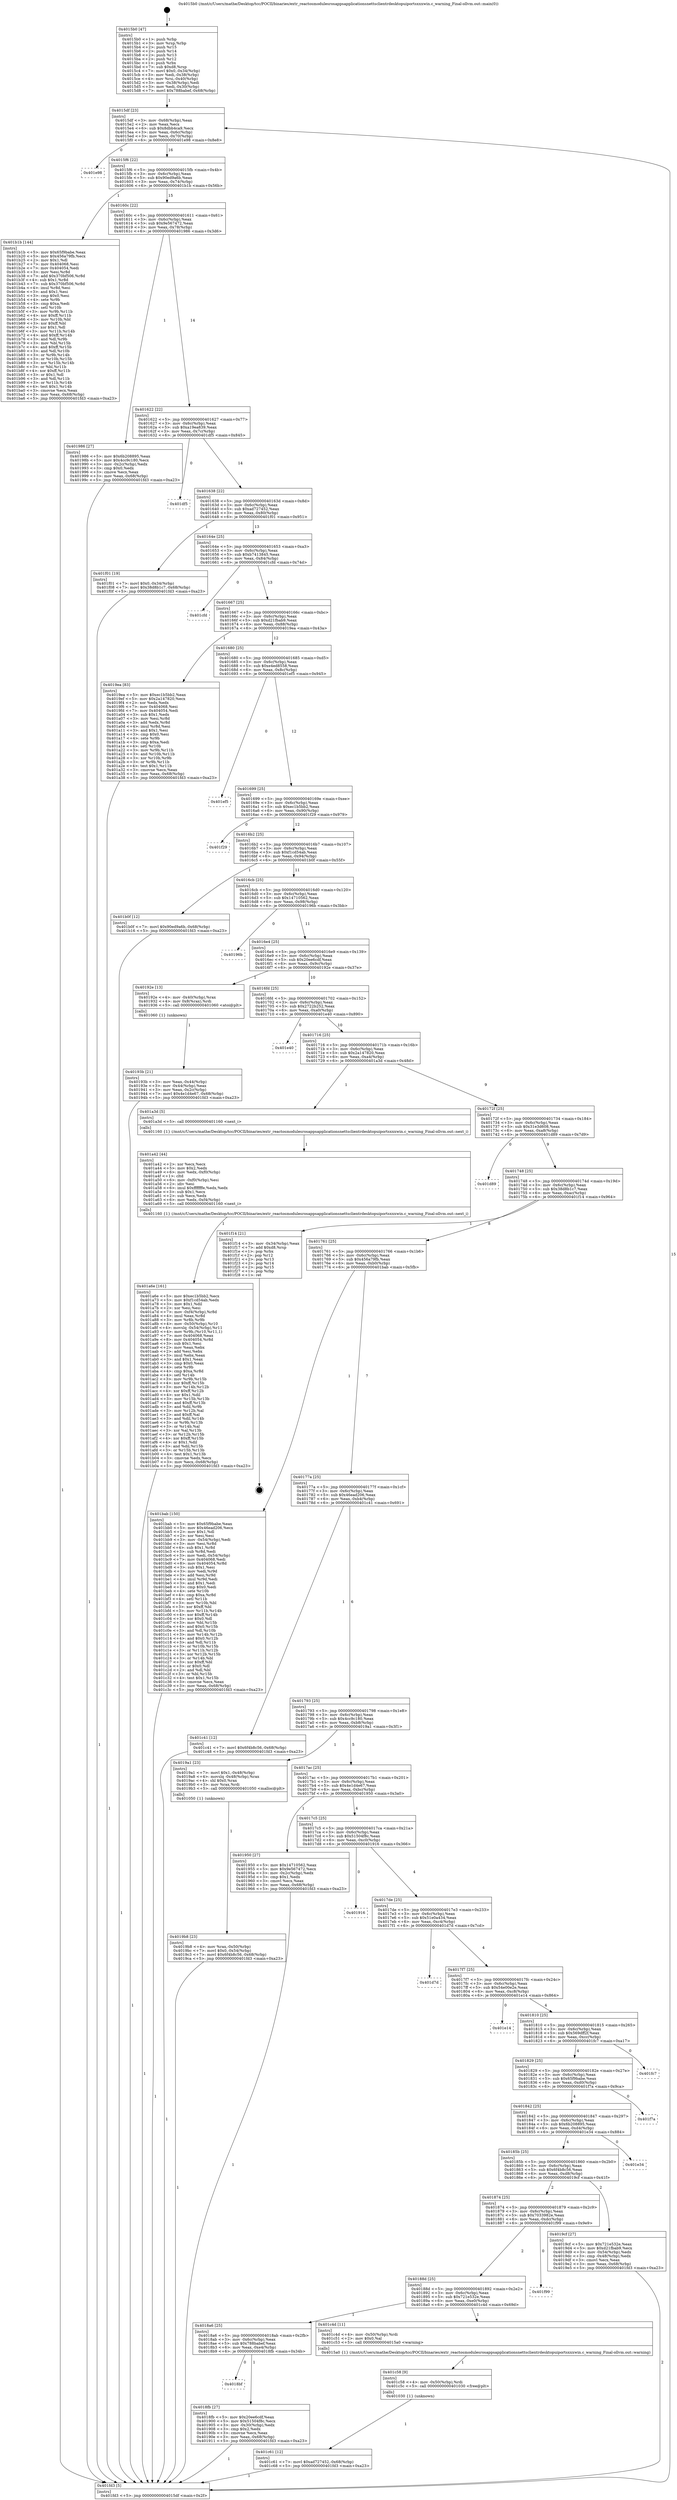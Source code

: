digraph "0x4015b0" {
  label = "0x4015b0 (/mnt/c/Users/mathe/Desktop/tcc/POCII/binaries/extr_reactosmodulesrosappsapplicationsnettsclientrdesktopuiportsxxxwin.c_warning_Final-ollvm.out::main(0))"
  labelloc = "t"
  node[shape=record]

  Entry [label="",width=0.3,height=0.3,shape=circle,fillcolor=black,style=filled]
  "0x4015df" [label="{
     0x4015df [23]\l
     | [instrs]\l
     &nbsp;&nbsp;0x4015df \<+3\>: mov -0x68(%rbp),%eax\l
     &nbsp;&nbsp;0x4015e2 \<+2\>: mov %eax,%ecx\l
     &nbsp;&nbsp;0x4015e4 \<+6\>: sub $0x8dbb4ca9,%ecx\l
     &nbsp;&nbsp;0x4015ea \<+3\>: mov %eax,-0x6c(%rbp)\l
     &nbsp;&nbsp;0x4015ed \<+3\>: mov %ecx,-0x70(%rbp)\l
     &nbsp;&nbsp;0x4015f0 \<+6\>: je 0000000000401e98 \<main+0x8e8\>\l
  }"]
  "0x401e98" [label="{
     0x401e98\l
  }", style=dashed]
  "0x4015f6" [label="{
     0x4015f6 [22]\l
     | [instrs]\l
     &nbsp;&nbsp;0x4015f6 \<+5\>: jmp 00000000004015fb \<main+0x4b\>\l
     &nbsp;&nbsp;0x4015fb \<+3\>: mov -0x6c(%rbp),%eax\l
     &nbsp;&nbsp;0x4015fe \<+5\>: sub $0x90ed9a6b,%eax\l
     &nbsp;&nbsp;0x401603 \<+3\>: mov %eax,-0x74(%rbp)\l
     &nbsp;&nbsp;0x401606 \<+6\>: je 0000000000401b1b \<main+0x56b\>\l
  }"]
  Exit [label="",width=0.3,height=0.3,shape=circle,fillcolor=black,style=filled,peripheries=2]
  "0x401b1b" [label="{
     0x401b1b [144]\l
     | [instrs]\l
     &nbsp;&nbsp;0x401b1b \<+5\>: mov $0x65f9babe,%eax\l
     &nbsp;&nbsp;0x401b20 \<+5\>: mov $0x456a79fb,%ecx\l
     &nbsp;&nbsp;0x401b25 \<+2\>: mov $0x1,%dl\l
     &nbsp;&nbsp;0x401b27 \<+7\>: mov 0x404068,%esi\l
     &nbsp;&nbsp;0x401b2e \<+7\>: mov 0x404054,%edi\l
     &nbsp;&nbsp;0x401b35 \<+3\>: mov %esi,%r8d\l
     &nbsp;&nbsp;0x401b38 \<+7\>: add $0x370bf506,%r8d\l
     &nbsp;&nbsp;0x401b3f \<+4\>: sub $0x1,%r8d\l
     &nbsp;&nbsp;0x401b43 \<+7\>: sub $0x370bf506,%r8d\l
     &nbsp;&nbsp;0x401b4a \<+4\>: imul %r8d,%esi\l
     &nbsp;&nbsp;0x401b4e \<+3\>: and $0x1,%esi\l
     &nbsp;&nbsp;0x401b51 \<+3\>: cmp $0x0,%esi\l
     &nbsp;&nbsp;0x401b54 \<+4\>: sete %r9b\l
     &nbsp;&nbsp;0x401b58 \<+3\>: cmp $0xa,%edi\l
     &nbsp;&nbsp;0x401b5b \<+4\>: setl %r10b\l
     &nbsp;&nbsp;0x401b5f \<+3\>: mov %r9b,%r11b\l
     &nbsp;&nbsp;0x401b62 \<+4\>: xor $0xff,%r11b\l
     &nbsp;&nbsp;0x401b66 \<+3\>: mov %r10b,%bl\l
     &nbsp;&nbsp;0x401b69 \<+3\>: xor $0xff,%bl\l
     &nbsp;&nbsp;0x401b6c \<+3\>: xor $0x1,%dl\l
     &nbsp;&nbsp;0x401b6f \<+3\>: mov %r11b,%r14b\l
     &nbsp;&nbsp;0x401b72 \<+4\>: and $0xff,%r14b\l
     &nbsp;&nbsp;0x401b76 \<+3\>: and %dl,%r9b\l
     &nbsp;&nbsp;0x401b79 \<+3\>: mov %bl,%r15b\l
     &nbsp;&nbsp;0x401b7c \<+4\>: and $0xff,%r15b\l
     &nbsp;&nbsp;0x401b80 \<+3\>: and %dl,%r10b\l
     &nbsp;&nbsp;0x401b83 \<+3\>: or %r9b,%r14b\l
     &nbsp;&nbsp;0x401b86 \<+3\>: or %r10b,%r15b\l
     &nbsp;&nbsp;0x401b89 \<+3\>: xor %r15b,%r14b\l
     &nbsp;&nbsp;0x401b8c \<+3\>: or %bl,%r11b\l
     &nbsp;&nbsp;0x401b8f \<+4\>: xor $0xff,%r11b\l
     &nbsp;&nbsp;0x401b93 \<+3\>: or $0x1,%dl\l
     &nbsp;&nbsp;0x401b96 \<+3\>: and %dl,%r11b\l
     &nbsp;&nbsp;0x401b99 \<+3\>: or %r11b,%r14b\l
     &nbsp;&nbsp;0x401b9c \<+4\>: test $0x1,%r14b\l
     &nbsp;&nbsp;0x401ba0 \<+3\>: cmovne %ecx,%eax\l
     &nbsp;&nbsp;0x401ba3 \<+3\>: mov %eax,-0x68(%rbp)\l
     &nbsp;&nbsp;0x401ba6 \<+5\>: jmp 0000000000401fd3 \<main+0xa23\>\l
  }"]
  "0x40160c" [label="{
     0x40160c [22]\l
     | [instrs]\l
     &nbsp;&nbsp;0x40160c \<+5\>: jmp 0000000000401611 \<main+0x61\>\l
     &nbsp;&nbsp;0x401611 \<+3\>: mov -0x6c(%rbp),%eax\l
     &nbsp;&nbsp;0x401614 \<+5\>: sub $0x9e567472,%eax\l
     &nbsp;&nbsp;0x401619 \<+3\>: mov %eax,-0x78(%rbp)\l
     &nbsp;&nbsp;0x40161c \<+6\>: je 0000000000401986 \<main+0x3d6\>\l
  }"]
  "0x401c61" [label="{
     0x401c61 [12]\l
     | [instrs]\l
     &nbsp;&nbsp;0x401c61 \<+7\>: movl $0xad727452,-0x68(%rbp)\l
     &nbsp;&nbsp;0x401c68 \<+5\>: jmp 0000000000401fd3 \<main+0xa23\>\l
  }"]
  "0x401986" [label="{
     0x401986 [27]\l
     | [instrs]\l
     &nbsp;&nbsp;0x401986 \<+5\>: mov $0x6b208895,%eax\l
     &nbsp;&nbsp;0x40198b \<+5\>: mov $0x4cc9c180,%ecx\l
     &nbsp;&nbsp;0x401990 \<+3\>: mov -0x2c(%rbp),%edx\l
     &nbsp;&nbsp;0x401993 \<+3\>: cmp $0x0,%edx\l
     &nbsp;&nbsp;0x401996 \<+3\>: cmove %ecx,%eax\l
     &nbsp;&nbsp;0x401999 \<+3\>: mov %eax,-0x68(%rbp)\l
     &nbsp;&nbsp;0x40199c \<+5\>: jmp 0000000000401fd3 \<main+0xa23\>\l
  }"]
  "0x401622" [label="{
     0x401622 [22]\l
     | [instrs]\l
     &nbsp;&nbsp;0x401622 \<+5\>: jmp 0000000000401627 \<main+0x77\>\l
     &nbsp;&nbsp;0x401627 \<+3\>: mov -0x6c(%rbp),%eax\l
     &nbsp;&nbsp;0x40162a \<+5\>: sub $0xa19ea839,%eax\l
     &nbsp;&nbsp;0x40162f \<+3\>: mov %eax,-0x7c(%rbp)\l
     &nbsp;&nbsp;0x401632 \<+6\>: je 0000000000401df5 \<main+0x845\>\l
  }"]
  "0x401c58" [label="{
     0x401c58 [9]\l
     | [instrs]\l
     &nbsp;&nbsp;0x401c58 \<+4\>: mov -0x50(%rbp),%rdi\l
     &nbsp;&nbsp;0x401c5c \<+5\>: call 0000000000401030 \<free@plt\>\l
     | [calls]\l
     &nbsp;&nbsp;0x401030 \{1\} (unknown)\l
  }"]
  "0x401df5" [label="{
     0x401df5\l
  }", style=dashed]
  "0x401638" [label="{
     0x401638 [22]\l
     | [instrs]\l
     &nbsp;&nbsp;0x401638 \<+5\>: jmp 000000000040163d \<main+0x8d\>\l
     &nbsp;&nbsp;0x40163d \<+3\>: mov -0x6c(%rbp),%eax\l
     &nbsp;&nbsp;0x401640 \<+5\>: sub $0xad727452,%eax\l
     &nbsp;&nbsp;0x401645 \<+3\>: mov %eax,-0x80(%rbp)\l
     &nbsp;&nbsp;0x401648 \<+6\>: je 0000000000401f01 \<main+0x951\>\l
  }"]
  "0x401a6e" [label="{
     0x401a6e [161]\l
     | [instrs]\l
     &nbsp;&nbsp;0x401a6e \<+5\>: mov $0xec1b5bb2,%ecx\l
     &nbsp;&nbsp;0x401a73 \<+5\>: mov $0xf1cd54ab,%edx\l
     &nbsp;&nbsp;0x401a78 \<+3\>: mov $0x1,%dil\l
     &nbsp;&nbsp;0x401a7b \<+2\>: xor %esi,%esi\l
     &nbsp;&nbsp;0x401a7d \<+7\>: mov -0xf4(%rbp),%r8d\l
     &nbsp;&nbsp;0x401a84 \<+4\>: imul %eax,%r8d\l
     &nbsp;&nbsp;0x401a88 \<+3\>: mov %r8b,%r9b\l
     &nbsp;&nbsp;0x401a8b \<+4\>: mov -0x50(%rbp),%r10\l
     &nbsp;&nbsp;0x401a8f \<+4\>: movslq -0x54(%rbp),%r11\l
     &nbsp;&nbsp;0x401a93 \<+4\>: mov %r9b,(%r10,%r11,1)\l
     &nbsp;&nbsp;0x401a97 \<+7\>: mov 0x404068,%eax\l
     &nbsp;&nbsp;0x401a9e \<+8\>: mov 0x404054,%r8d\l
     &nbsp;&nbsp;0x401aa6 \<+3\>: sub $0x1,%esi\l
     &nbsp;&nbsp;0x401aa9 \<+2\>: mov %eax,%ebx\l
     &nbsp;&nbsp;0x401aab \<+2\>: add %esi,%ebx\l
     &nbsp;&nbsp;0x401aad \<+3\>: imul %ebx,%eax\l
     &nbsp;&nbsp;0x401ab0 \<+3\>: and $0x1,%eax\l
     &nbsp;&nbsp;0x401ab3 \<+3\>: cmp $0x0,%eax\l
     &nbsp;&nbsp;0x401ab6 \<+4\>: sete %r9b\l
     &nbsp;&nbsp;0x401aba \<+4\>: cmp $0xa,%r8d\l
     &nbsp;&nbsp;0x401abe \<+4\>: setl %r14b\l
     &nbsp;&nbsp;0x401ac2 \<+3\>: mov %r9b,%r15b\l
     &nbsp;&nbsp;0x401ac5 \<+4\>: xor $0xff,%r15b\l
     &nbsp;&nbsp;0x401ac9 \<+3\>: mov %r14b,%r12b\l
     &nbsp;&nbsp;0x401acc \<+4\>: xor $0xff,%r12b\l
     &nbsp;&nbsp;0x401ad0 \<+4\>: xor $0x1,%dil\l
     &nbsp;&nbsp;0x401ad4 \<+3\>: mov %r15b,%r13b\l
     &nbsp;&nbsp;0x401ad7 \<+4\>: and $0xff,%r13b\l
     &nbsp;&nbsp;0x401adb \<+3\>: and %dil,%r9b\l
     &nbsp;&nbsp;0x401ade \<+3\>: mov %r12b,%al\l
     &nbsp;&nbsp;0x401ae1 \<+2\>: and $0xff,%al\l
     &nbsp;&nbsp;0x401ae3 \<+3\>: and %dil,%r14b\l
     &nbsp;&nbsp;0x401ae6 \<+3\>: or %r9b,%r13b\l
     &nbsp;&nbsp;0x401ae9 \<+3\>: or %r14b,%al\l
     &nbsp;&nbsp;0x401aec \<+3\>: xor %al,%r13b\l
     &nbsp;&nbsp;0x401aef \<+3\>: or %r12b,%r15b\l
     &nbsp;&nbsp;0x401af2 \<+4\>: xor $0xff,%r15b\l
     &nbsp;&nbsp;0x401af6 \<+4\>: or $0x1,%dil\l
     &nbsp;&nbsp;0x401afa \<+3\>: and %dil,%r15b\l
     &nbsp;&nbsp;0x401afd \<+3\>: or %r15b,%r13b\l
     &nbsp;&nbsp;0x401b00 \<+4\>: test $0x1,%r13b\l
     &nbsp;&nbsp;0x401b04 \<+3\>: cmovne %edx,%ecx\l
     &nbsp;&nbsp;0x401b07 \<+3\>: mov %ecx,-0x68(%rbp)\l
     &nbsp;&nbsp;0x401b0a \<+5\>: jmp 0000000000401fd3 \<main+0xa23\>\l
  }"]
  "0x401f01" [label="{
     0x401f01 [19]\l
     | [instrs]\l
     &nbsp;&nbsp;0x401f01 \<+7\>: movl $0x0,-0x34(%rbp)\l
     &nbsp;&nbsp;0x401f08 \<+7\>: movl $0x38d8b1c7,-0x68(%rbp)\l
     &nbsp;&nbsp;0x401f0f \<+5\>: jmp 0000000000401fd3 \<main+0xa23\>\l
  }"]
  "0x40164e" [label="{
     0x40164e [25]\l
     | [instrs]\l
     &nbsp;&nbsp;0x40164e \<+5\>: jmp 0000000000401653 \<main+0xa3\>\l
     &nbsp;&nbsp;0x401653 \<+3\>: mov -0x6c(%rbp),%eax\l
     &nbsp;&nbsp;0x401656 \<+5\>: sub $0xb7413845,%eax\l
     &nbsp;&nbsp;0x40165b \<+6\>: mov %eax,-0x84(%rbp)\l
     &nbsp;&nbsp;0x401661 \<+6\>: je 0000000000401cfd \<main+0x74d\>\l
  }"]
  "0x401a42" [label="{
     0x401a42 [44]\l
     | [instrs]\l
     &nbsp;&nbsp;0x401a42 \<+2\>: xor %ecx,%ecx\l
     &nbsp;&nbsp;0x401a44 \<+5\>: mov $0x2,%edx\l
     &nbsp;&nbsp;0x401a49 \<+6\>: mov %edx,-0xf0(%rbp)\l
     &nbsp;&nbsp;0x401a4f \<+1\>: cltd\l
     &nbsp;&nbsp;0x401a50 \<+6\>: mov -0xf0(%rbp),%esi\l
     &nbsp;&nbsp;0x401a56 \<+2\>: idiv %esi\l
     &nbsp;&nbsp;0x401a58 \<+6\>: imul $0xfffffffe,%edx,%edx\l
     &nbsp;&nbsp;0x401a5e \<+3\>: sub $0x1,%ecx\l
     &nbsp;&nbsp;0x401a61 \<+2\>: sub %ecx,%edx\l
     &nbsp;&nbsp;0x401a63 \<+6\>: mov %edx,-0xf4(%rbp)\l
     &nbsp;&nbsp;0x401a69 \<+5\>: call 0000000000401160 \<next_i\>\l
     | [calls]\l
     &nbsp;&nbsp;0x401160 \{1\} (/mnt/c/Users/mathe/Desktop/tcc/POCII/binaries/extr_reactosmodulesrosappsapplicationsnettsclientrdesktopuiportsxxxwin.c_warning_Final-ollvm.out::next_i)\l
  }"]
  "0x401cfd" [label="{
     0x401cfd\l
  }", style=dashed]
  "0x401667" [label="{
     0x401667 [25]\l
     | [instrs]\l
     &nbsp;&nbsp;0x401667 \<+5\>: jmp 000000000040166c \<main+0xbc\>\l
     &nbsp;&nbsp;0x40166c \<+3\>: mov -0x6c(%rbp),%eax\l
     &nbsp;&nbsp;0x40166f \<+5\>: sub $0xd21fbab9,%eax\l
     &nbsp;&nbsp;0x401674 \<+6\>: mov %eax,-0x88(%rbp)\l
     &nbsp;&nbsp;0x40167a \<+6\>: je 00000000004019ea \<main+0x43a\>\l
  }"]
  "0x4019b8" [label="{
     0x4019b8 [23]\l
     | [instrs]\l
     &nbsp;&nbsp;0x4019b8 \<+4\>: mov %rax,-0x50(%rbp)\l
     &nbsp;&nbsp;0x4019bc \<+7\>: movl $0x0,-0x54(%rbp)\l
     &nbsp;&nbsp;0x4019c3 \<+7\>: movl $0x6f4b8c56,-0x68(%rbp)\l
     &nbsp;&nbsp;0x4019ca \<+5\>: jmp 0000000000401fd3 \<main+0xa23\>\l
  }"]
  "0x4019ea" [label="{
     0x4019ea [83]\l
     | [instrs]\l
     &nbsp;&nbsp;0x4019ea \<+5\>: mov $0xec1b5bb2,%eax\l
     &nbsp;&nbsp;0x4019ef \<+5\>: mov $0x2a147820,%ecx\l
     &nbsp;&nbsp;0x4019f4 \<+2\>: xor %edx,%edx\l
     &nbsp;&nbsp;0x4019f6 \<+7\>: mov 0x404068,%esi\l
     &nbsp;&nbsp;0x4019fd \<+7\>: mov 0x404054,%edi\l
     &nbsp;&nbsp;0x401a04 \<+3\>: sub $0x1,%edx\l
     &nbsp;&nbsp;0x401a07 \<+3\>: mov %esi,%r8d\l
     &nbsp;&nbsp;0x401a0a \<+3\>: add %edx,%r8d\l
     &nbsp;&nbsp;0x401a0d \<+4\>: imul %r8d,%esi\l
     &nbsp;&nbsp;0x401a11 \<+3\>: and $0x1,%esi\l
     &nbsp;&nbsp;0x401a14 \<+3\>: cmp $0x0,%esi\l
     &nbsp;&nbsp;0x401a17 \<+4\>: sete %r9b\l
     &nbsp;&nbsp;0x401a1b \<+3\>: cmp $0xa,%edi\l
     &nbsp;&nbsp;0x401a1e \<+4\>: setl %r10b\l
     &nbsp;&nbsp;0x401a22 \<+3\>: mov %r9b,%r11b\l
     &nbsp;&nbsp;0x401a25 \<+3\>: and %r10b,%r11b\l
     &nbsp;&nbsp;0x401a28 \<+3\>: xor %r10b,%r9b\l
     &nbsp;&nbsp;0x401a2b \<+3\>: or %r9b,%r11b\l
     &nbsp;&nbsp;0x401a2e \<+4\>: test $0x1,%r11b\l
     &nbsp;&nbsp;0x401a32 \<+3\>: cmovne %ecx,%eax\l
     &nbsp;&nbsp;0x401a35 \<+3\>: mov %eax,-0x68(%rbp)\l
     &nbsp;&nbsp;0x401a38 \<+5\>: jmp 0000000000401fd3 \<main+0xa23\>\l
  }"]
  "0x401680" [label="{
     0x401680 [25]\l
     | [instrs]\l
     &nbsp;&nbsp;0x401680 \<+5\>: jmp 0000000000401685 \<main+0xd5\>\l
     &nbsp;&nbsp;0x401685 \<+3\>: mov -0x6c(%rbp),%eax\l
     &nbsp;&nbsp;0x401688 \<+5\>: sub $0xe4ed8558,%eax\l
     &nbsp;&nbsp;0x40168d \<+6\>: mov %eax,-0x8c(%rbp)\l
     &nbsp;&nbsp;0x401693 \<+6\>: je 0000000000401ef5 \<main+0x945\>\l
  }"]
  "0x40193b" [label="{
     0x40193b [21]\l
     | [instrs]\l
     &nbsp;&nbsp;0x40193b \<+3\>: mov %eax,-0x44(%rbp)\l
     &nbsp;&nbsp;0x40193e \<+3\>: mov -0x44(%rbp),%eax\l
     &nbsp;&nbsp;0x401941 \<+3\>: mov %eax,-0x2c(%rbp)\l
     &nbsp;&nbsp;0x401944 \<+7\>: movl $0x4e1d4e67,-0x68(%rbp)\l
     &nbsp;&nbsp;0x40194b \<+5\>: jmp 0000000000401fd3 \<main+0xa23\>\l
  }"]
  "0x401ef5" [label="{
     0x401ef5\l
  }", style=dashed]
  "0x401699" [label="{
     0x401699 [25]\l
     | [instrs]\l
     &nbsp;&nbsp;0x401699 \<+5\>: jmp 000000000040169e \<main+0xee\>\l
     &nbsp;&nbsp;0x40169e \<+3\>: mov -0x6c(%rbp),%eax\l
     &nbsp;&nbsp;0x4016a1 \<+5\>: sub $0xec1b5bb2,%eax\l
     &nbsp;&nbsp;0x4016a6 \<+6\>: mov %eax,-0x90(%rbp)\l
     &nbsp;&nbsp;0x4016ac \<+6\>: je 0000000000401f29 \<main+0x979\>\l
  }"]
  "0x4015b0" [label="{
     0x4015b0 [47]\l
     | [instrs]\l
     &nbsp;&nbsp;0x4015b0 \<+1\>: push %rbp\l
     &nbsp;&nbsp;0x4015b1 \<+3\>: mov %rsp,%rbp\l
     &nbsp;&nbsp;0x4015b4 \<+2\>: push %r15\l
     &nbsp;&nbsp;0x4015b6 \<+2\>: push %r14\l
     &nbsp;&nbsp;0x4015b8 \<+2\>: push %r13\l
     &nbsp;&nbsp;0x4015ba \<+2\>: push %r12\l
     &nbsp;&nbsp;0x4015bc \<+1\>: push %rbx\l
     &nbsp;&nbsp;0x4015bd \<+7\>: sub $0xd8,%rsp\l
     &nbsp;&nbsp;0x4015c4 \<+7\>: movl $0x0,-0x34(%rbp)\l
     &nbsp;&nbsp;0x4015cb \<+3\>: mov %edi,-0x38(%rbp)\l
     &nbsp;&nbsp;0x4015ce \<+4\>: mov %rsi,-0x40(%rbp)\l
     &nbsp;&nbsp;0x4015d2 \<+3\>: mov -0x38(%rbp),%edi\l
     &nbsp;&nbsp;0x4015d5 \<+3\>: mov %edi,-0x30(%rbp)\l
     &nbsp;&nbsp;0x4015d8 \<+7\>: movl $0x788babef,-0x68(%rbp)\l
  }"]
  "0x401f29" [label="{
     0x401f29\l
  }", style=dashed]
  "0x4016b2" [label="{
     0x4016b2 [25]\l
     | [instrs]\l
     &nbsp;&nbsp;0x4016b2 \<+5\>: jmp 00000000004016b7 \<main+0x107\>\l
     &nbsp;&nbsp;0x4016b7 \<+3\>: mov -0x6c(%rbp),%eax\l
     &nbsp;&nbsp;0x4016ba \<+5\>: sub $0xf1cd54ab,%eax\l
     &nbsp;&nbsp;0x4016bf \<+6\>: mov %eax,-0x94(%rbp)\l
     &nbsp;&nbsp;0x4016c5 \<+6\>: je 0000000000401b0f \<main+0x55f\>\l
  }"]
  "0x401fd3" [label="{
     0x401fd3 [5]\l
     | [instrs]\l
     &nbsp;&nbsp;0x401fd3 \<+5\>: jmp 00000000004015df \<main+0x2f\>\l
  }"]
  "0x401b0f" [label="{
     0x401b0f [12]\l
     | [instrs]\l
     &nbsp;&nbsp;0x401b0f \<+7\>: movl $0x90ed9a6b,-0x68(%rbp)\l
     &nbsp;&nbsp;0x401b16 \<+5\>: jmp 0000000000401fd3 \<main+0xa23\>\l
  }"]
  "0x4016cb" [label="{
     0x4016cb [25]\l
     | [instrs]\l
     &nbsp;&nbsp;0x4016cb \<+5\>: jmp 00000000004016d0 \<main+0x120\>\l
     &nbsp;&nbsp;0x4016d0 \<+3\>: mov -0x6c(%rbp),%eax\l
     &nbsp;&nbsp;0x4016d3 \<+5\>: sub $0x14710562,%eax\l
     &nbsp;&nbsp;0x4016d8 \<+6\>: mov %eax,-0x98(%rbp)\l
     &nbsp;&nbsp;0x4016de \<+6\>: je 000000000040196b \<main+0x3bb\>\l
  }"]
  "0x4018bf" [label="{
     0x4018bf\l
  }", style=dashed]
  "0x40196b" [label="{
     0x40196b\l
  }", style=dashed]
  "0x4016e4" [label="{
     0x4016e4 [25]\l
     | [instrs]\l
     &nbsp;&nbsp;0x4016e4 \<+5\>: jmp 00000000004016e9 \<main+0x139\>\l
     &nbsp;&nbsp;0x4016e9 \<+3\>: mov -0x6c(%rbp),%eax\l
     &nbsp;&nbsp;0x4016ec \<+5\>: sub $0x20ee6cdf,%eax\l
     &nbsp;&nbsp;0x4016f1 \<+6\>: mov %eax,-0x9c(%rbp)\l
     &nbsp;&nbsp;0x4016f7 \<+6\>: je 000000000040192e \<main+0x37e\>\l
  }"]
  "0x4018fb" [label="{
     0x4018fb [27]\l
     | [instrs]\l
     &nbsp;&nbsp;0x4018fb \<+5\>: mov $0x20ee6cdf,%eax\l
     &nbsp;&nbsp;0x401900 \<+5\>: mov $0x51504f8c,%ecx\l
     &nbsp;&nbsp;0x401905 \<+3\>: mov -0x30(%rbp),%edx\l
     &nbsp;&nbsp;0x401908 \<+3\>: cmp $0x2,%edx\l
     &nbsp;&nbsp;0x40190b \<+3\>: cmovne %ecx,%eax\l
     &nbsp;&nbsp;0x40190e \<+3\>: mov %eax,-0x68(%rbp)\l
     &nbsp;&nbsp;0x401911 \<+5\>: jmp 0000000000401fd3 \<main+0xa23\>\l
  }"]
  "0x40192e" [label="{
     0x40192e [13]\l
     | [instrs]\l
     &nbsp;&nbsp;0x40192e \<+4\>: mov -0x40(%rbp),%rax\l
     &nbsp;&nbsp;0x401932 \<+4\>: mov 0x8(%rax),%rdi\l
     &nbsp;&nbsp;0x401936 \<+5\>: call 0000000000401060 \<atoi@plt\>\l
     | [calls]\l
     &nbsp;&nbsp;0x401060 \{1\} (unknown)\l
  }"]
  "0x4016fd" [label="{
     0x4016fd [25]\l
     | [instrs]\l
     &nbsp;&nbsp;0x4016fd \<+5\>: jmp 0000000000401702 \<main+0x152\>\l
     &nbsp;&nbsp;0x401702 \<+3\>: mov -0x6c(%rbp),%eax\l
     &nbsp;&nbsp;0x401705 \<+5\>: sub $0x2722b252,%eax\l
     &nbsp;&nbsp;0x40170a \<+6\>: mov %eax,-0xa0(%rbp)\l
     &nbsp;&nbsp;0x401710 \<+6\>: je 0000000000401e40 \<main+0x890\>\l
  }"]
  "0x4018a6" [label="{
     0x4018a6 [25]\l
     | [instrs]\l
     &nbsp;&nbsp;0x4018a6 \<+5\>: jmp 00000000004018ab \<main+0x2fb\>\l
     &nbsp;&nbsp;0x4018ab \<+3\>: mov -0x6c(%rbp),%eax\l
     &nbsp;&nbsp;0x4018ae \<+5\>: sub $0x788babef,%eax\l
     &nbsp;&nbsp;0x4018b3 \<+6\>: mov %eax,-0xe4(%rbp)\l
     &nbsp;&nbsp;0x4018b9 \<+6\>: je 00000000004018fb \<main+0x34b\>\l
  }"]
  "0x401e40" [label="{
     0x401e40\l
  }", style=dashed]
  "0x401716" [label="{
     0x401716 [25]\l
     | [instrs]\l
     &nbsp;&nbsp;0x401716 \<+5\>: jmp 000000000040171b \<main+0x16b\>\l
     &nbsp;&nbsp;0x40171b \<+3\>: mov -0x6c(%rbp),%eax\l
     &nbsp;&nbsp;0x40171e \<+5\>: sub $0x2a147820,%eax\l
     &nbsp;&nbsp;0x401723 \<+6\>: mov %eax,-0xa4(%rbp)\l
     &nbsp;&nbsp;0x401729 \<+6\>: je 0000000000401a3d \<main+0x48d\>\l
  }"]
  "0x401c4d" [label="{
     0x401c4d [11]\l
     | [instrs]\l
     &nbsp;&nbsp;0x401c4d \<+4\>: mov -0x50(%rbp),%rdi\l
     &nbsp;&nbsp;0x401c51 \<+2\>: mov $0x0,%al\l
     &nbsp;&nbsp;0x401c53 \<+5\>: call 00000000004015a0 \<warning\>\l
     | [calls]\l
     &nbsp;&nbsp;0x4015a0 \{1\} (/mnt/c/Users/mathe/Desktop/tcc/POCII/binaries/extr_reactosmodulesrosappsapplicationsnettsclientrdesktopuiportsxxxwin.c_warning_Final-ollvm.out::warning)\l
  }"]
  "0x401a3d" [label="{
     0x401a3d [5]\l
     | [instrs]\l
     &nbsp;&nbsp;0x401a3d \<+5\>: call 0000000000401160 \<next_i\>\l
     | [calls]\l
     &nbsp;&nbsp;0x401160 \{1\} (/mnt/c/Users/mathe/Desktop/tcc/POCII/binaries/extr_reactosmodulesrosappsapplicationsnettsclientrdesktopuiportsxxxwin.c_warning_Final-ollvm.out::next_i)\l
  }"]
  "0x40172f" [label="{
     0x40172f [25]\l
     | [instrs]\l
     &nbsp;&nbsp;0x40172f \<+5\>: jmp 0000000000401734 \<main+0x184\>\l
     &nbsp;&nbsp;0x401734 \<+3\>: mov -0x6c(%rbp),%eax\l
     &nbsp;&nbsp;0x401737 \<+5\>: sub $0x31e3d608,%eax\l
     &nbsp;&nbsp;0x40173c \<+6\>: mov %eax,-0xa8(%rbp)\l
     &nbsp;&nbsp;0x401742 \<+6\>: je 0000000000401d89 \<main+0x7d9\>\l
  }"]
  "0x40188d" [label="{
     0x40188d [25]\l
     | [instrs]\l
     &nbsp;&nbsp;0x40188d \<+5\>: jmp 0000000000401892 \<main+0x2e2\>\l
     &nbsp;&nbsp;0x401892 \<+3\>: mov -0x6c(%rbp),%eax\l
     &nbsp;&nbsp;0x401895 \<+5\>: sub $0x721e532e,%eax\l
     &nbsp;&nbsp;0x40189a \<+6\>: mov %eax,-0xe0(%rbp)\l
     &nbsp;&nbsp;0x4018a0 \<+6\>: je 0000000000401c4d \<main+0x69d\>\l
  }"]
  "0x401d89" [label="{
     0x401d89\l
  }", style=dashed]
  "0x401748" [label="{
     0x401748 [25]\l
     | [instrs]\l
     &nbsp;&nbsp;0x401748 \<+5\>: jmp 000000000040174d \<main+0x19d\>\l
     &nbsp;&nbsp;0x40174d \<+3\>: mov -0x6c(%rbp),%eax\l
     &nbsp;&nbsp;0x401750 \<+5\>: sub $0x38d8b1c7,%eax\l
     &nbsp;&nbsp;0x401755 \<+6\>: mov %eax,-0xac(%rbp)\l
     &nbsp;&nbsp;0x40175b \<+6\>: je 0000000000401f14 \<main+0x964\>\l
  }"]
  "0x401f99" [label="{
     0x401f99\l
  }", style=dashed]
  "0x401f14" [label="{
     0x401f14 [21]\l
     | [instrs]\l
     &nbsp;&nbsp;0x401f14 \<+3\>: mov -0x34(%rbp),%eax\l
     &nbsp;&nbsp;0x401f17 \<+7\>: add $0xd8,%rsp\l
     &nbsp;&nbsp;0x401f1e \<+1\>: pop %rbx\l
     &nbsp;&nbsp;0x401f1f \<+2\>: pop %r12\l
     &nbsp;&nbsp;0x401f21 \<+2\>: pop %r13\l
     &nbsp;&nbsp;0x401f23 \<+2\>: pop %r14\l
     &nbsp;&nbsp;0x401f25 \<+2\>: pop %r15\l
     &nbsp;&nbsp;0x401f27 \<+1\>: pop %rbp\l
     &nbsp;&nbsp;0x401f28 \<+1\>: ret\l
  }"]
  "0x401761" [label="{
     0x401761 [25]\l
     | [instrs]\l
     &nbsp;&nbsp;0x401761 \<+5\>: jmp 0000000000401766 \<main+0x1b6\>\l
     &nbsp;&nbsp;0x401766 \<+3\>: mov -0x6c(%rbp),%eax\l
     &nbsp;&nbsp;0x401769 \<+5\>: sub $0x456a79fb,%eax\l
     &nbsp;&nbsp;0x40176e \<+6\>: mov %eax,-0xb0(%rbp)\l
     &nbsp;&nbsp;0x401774 \<+6\>: je 0000000000401bab \<main+0x5fb\>\l
  }"]
  "0x401874" [label="{
     0x401874 [25]\l
     | [instrs]\l
     &nbsp;&nbsp;0x401874 \<+5\>: jmp 0000000000401879 \<main+0x2c9\>\l
     &nbsp;&nbsp;0x401879 \<+3\>: mov -0x6c(%rbp),%eax\l
     &nbsp;&nbsp;0x40187c \<+5\>: sub $0x7033982e,%eax\l
     &nbsp;&nbsp;0x401881 \<+6\>: mov %eax,-0xdc(%rbp)\l
     &nbsp;&nbsp;0x401887 \<+6\>: je 0000000000401f99 \<main+0x9e9\>\l
  }"]
  "0x401bab" [label="{
     0x401bab [150]\l
     | [instrs]\l
     &nbsp;&nbsp;0x401bab \<+5\>: mov $0x65f9babe,%eax\l
     &nbsp;&nbsp;0x401bb0 \<+5\>: mov $0x46ead206,%ecx\l
     &nbsp;&nbsp;0x401bb5 \<+2\>: mov $0x1,%dl\l
     &nbsp;&nbsp;0x401bb7 \<+2\>: xor %esi,%esi\l
     &nbsp;&nbsp;0x401bb9 \<+3\>: mov -0x54(%rbp),%edi\l
     &nbsp;&nbsp;0x401bbc \<+3\>: mov %esi,%r8d\l
     &nbsp;&nbsp;0x401bbf \<+4\>: sub $0x1,%r8d\l
     &nbsp;&nbsp;0x401bc3 \<+3\>: sub %r8d,%edi\l
     &nbsp;&nbsp;0x401bc6 \<+3\>: mov %edi,-0x54(%rbp)\l
     &nbsp;&nbsp;0x401bc9 \<+7\>: mov 0x404068,%edi\l
     &nbsp;&nbsp;0x401bd0 \<+8\>: mov 0x404054,%r8d\l
     &nbsp;&nbsp;0x401bd8 \<+3\>: sub $0x1,%esi\l
     &nbsp;&nbsp;0x401bdb \<+3\>: mov %edi,%r9d\l
     &nbsp;&nbsp;0x401bde \<+3\>: add %esi,%r9d\l
     &nbsp;&nbsp;0x401be1 \<+4\>: imul %r9d,%edi\l
     &nbsp;&nbsp;0x401be5 \<+3\>: and $0x1,%edi\l
     &nbsp;&nbsp;0x401be8 \<+3\>: cmp $0x0,%edi\l
     &nbsp;&nbsp;0x401beb \<+4\>: sete %r10b\l
     &nbsp;&nbsp;0x401bef \<+4\>: cmp $0xa,%r8d\l
     &nbsp;&nbsp;0x401bf3 \<+4\>: setl %r11b\l
     &nbsp;&nbsp;0x401bf7 \<+3\>: mov %r10b,%bl\l
     &nbsp;&nbsp;0x401bfa \<+3\>: xor $0xff,%bl\l
     &nbsp;&nbsp;0x401bfd \<+3\>: mov %r11b,%r14b\l
     &nbsp;&nbsp;0x401c00 \<+4\>: xor $0xff,%r14b\l
     &nbsp;&nbsp;0x401c04 \<+3\>: xor $0x0,%dl\l
     &nbsp;&nbsp;0x401c07 \<+3\>: mov %bl,%r15b\l
     &nbsp;&nbsp;0x401c0a \<+4\>: and $0x0,%r15b\l
     &nbsp;&nbsp;0x401c0e \<+3\>: and %dl,%r10b\l
     &nbsp;&nbsp;0x401c11 \<+3\>: mov %r14b,%r12b\l
     &nbsp;&nbsp;0x401c14 \<+4\>: and $0x0,%r12b\l
     &nbsp;&nbsp;0x401c18 \<+3\>: and %dl,%r11b\l
     &nbsp;&nbsp;0x401c1b \<+3\>: or %r10b,%r15b\l
     &nbsp;&nbsp;0x401c1e \<+3\>: or %r11b,%r12b\l
     &nbsp;&nbsp;0x401c21 \<+3\>: xor %r12b,%r15b\l
     &nbsp;&nbsp;0x401c24 \<+3\>: or %r14b,%bl\l
     &nbsp;&nbsp;0x401c27 \<+3\>: xor $0xff,%bl\l
     &nbsp;&nbsp;0x401c2a \<+3\>: or $0x0,%dl\l
     &nbsp;&nbsp;0x401c2d \<+2\>: and %dl,%bl\l
     &nbsp;&nbsp;0x401c2f \<+3\>: or %bl,%r15b\l
     &nbsp;&nbsp;0x401c32 \<+4\>: test $0x1,%r15b\l
     &nbsp;&nbsp;0x401c36 \<+3\>: cmovne %ecx,%eax\l
     &nbsp;&nbsp;0x401c39 \<+3\>: mov %eax,-0x68(%rbp)\l
     &nbsp;&nbsp;0x401c3c \<+5\>: jmp 0000000000401fd3 \<main+0xa23\>\l
  }"]
  "0x40177a" [label="{
     0x40177a [25]\l
     | [instrs]\l
     &nbsp;&nbsp;0x40177a \<+5\>: jmp 000000000040177f \<main+0x1cf\>\l
     &nbsp;&nbsp;0x40177f \<+3\>: mov -0x6c(%rbp),%eax\l
     &nbsp;&nbsp;0x401782 \<+5\>: sub $0x46ead206,%eax\l
     &nbsp;&nbsp;0x401787 \<+6\>: mov %eax,-0xb4(%rbp)\l
     &nbsp;&nbsp;0x40178d \<+6\>: je 0000000000401c41 \<main+0x691\>\l
  }"]
  "0x4019cf" [label="{
     0x4019cf [27]\l
     | [instrs]\l
     &nbsp;&nbsp;0x4019cf \<+5\>: mov $0x721e532e,%eax\l
     &nbsp;&nbsp;0x4019d4 \<+5\>: mov $0xd21fbab9,%ecx\l
     &nbsp;&nbsp;0x4019d9 \<+3\>: mov -0x54(%rbp),%edx\l
     &nbsp;&nbsp;0x4019dc \<+3\>: cmp -0x48(%rbp),%edx\l
     &nbsp;&nbsp;0x4019df \<+3\>: cmovl %ecx,%eax\l
     &nbsp;&nbsp;0x4019e2 \<+3\>: mov %eax,-0x68(%rbp)\l
     &nbsp;&nbsp;0x4019e5 \<+5\>: jmp 0000000000401fd3 \<main+0xa23\>\l
  }"]
  "0x401c41" [label="{
     0x401c41 [12]\l
     | [instrs]\l
     &nbsp;&nbsp;0x401c41 \<+7\>: movl $0x6f4b8c56,-0x68(%rbp)\l
     &nbsp;&nbsp;0x401c48 \<+5\>: jmp 0000000000401fd3 \<main+0xa23\>\l
  }"]
  "0x401793" [label="{
     0x401793 [25]\l
     | [instrs]\l
     &nbsp;&nbsp;0x401793 \<+5\>: jmp 0000000000401798 \<main+0x1e8\>\l
     &nbsp;&nbsp;0x401798 \<+3\>: mov -0x6c(%rbp),%eax\l
     &nbsp;&nbsp;0x40179b \<+5\>: sub $0x4cc9c180,%eax\l
     &nbsp;&nbsp;0x4017a0 \<+6\>: mov %eax,-0xb8(%rbp)\l
     &nbsp;&nbsp;0x4017a6 \<+6\>: je 00000000004019a1 \<main+0x3f1\>\l
  }"]
  "0x40185b" [label="{
     0x40185b [25]\l
     | [instrs]\l
     &nbsp;&nbsp;0x40185b \<+5\>: jmp 0000000000401860 \<main+0x2b0\>\l
     &nbsp;&nbsp;0x401860 \<+3\>: mov -0x6c(%rbp),%eax\l
     &nbsp;&nbsp;0x401863 \<+5\>: sub $0x6f4b8c56,%eax\l
     &nbsp;&nbsp;0x401868 \<+6\>: mov %eax,-0xd8(%rbp)\l
     &nbsp;&nbsp;0x40186e \<+6\>: je 00000000004019cf \<main+0x41f\>\l
  }"]
  "0x4019a1" [label="{
     0x4019a1 [23]\l
     | [instrs]\l
     &nbsp;&nbsp;0x4019a1 \<+7\>: movl $0x1,-0x48(%rbp)\l
     &nbsp;&nbsp;0x4019a8 \<+4\>: movslq -0x48(%rbp),%rax\l
     &nbsp;&nbsp;0x4019ac \<+4\>: shl $0x0,%rax\l
     &nbsp;&nbsp;0x4019b0 \<+3\>: mov %rax,%rdi\l
     &nbsp;&nbsp;0x4019b3 \<+5\>: call 0000000000401050 \<malloc@plt\>\l
     | [calls]\l
     &nbsp;&nbsp;0x401050 \{1\} (unknown)\l
  }"]
  "0x4017ac" [label="{
     0x4017ac [25]\l
     | [instrs]\l
     &nbsp;&nbsp;0x4017ac \<+5\>: jmp 00000000004017b1 \<main+0x201\>\l
     &nbsp;&nbsp;0x4017b1 \<+3\>: mov -0x6c(%rbp),%eax\l
     &nbsp;&nbsp;0x4017b4 \<+5\>: sub $0x4e1d4e67,%eax\l
     &nbsp;&nbsp;0x4017b9 \<+6\>: mov %eax,-0xbc(%rbp)\l
     &nbsp;&nbsp;0x4017bf \<+6\>: je 0000000000401950 \<main+0x3a0\>\l
  }"]
  "0x401e34" [label="{
     0x401e34\l
  }", style=dashed]
  "0x401950" [label="{
     0x401950 [27]\l
     | [instrs]\l
     &nbsp;&nbsp;0x401950 \<+5\>: mov $0x14710562,%eax\l
     &nbsp;&nbsp;0x401955 \<+5\>: mov $0x9e567472,%ecx\l
     &nbsp;&nbsp;0x40195a \<+3\>: mov -0x2c(%rbp),%edx\l
     &nbsp;&nbsp;0x40195d \<+3\>: cmp $0x1,%edx\l
     &nbsp;&nbsp;0x401960 \<+3\>: cmovl %ecx,%eax\l
     &nbsp;&nbsp;0x401963 \<+3\>: mov %eax,-0x68(%rbp)\l
     &nbsp;&nbsp;0x401966 \<+5\>: jmp 0000000000401fd3 \<main+0xa23\>\l
  }"]
  "0x4017c5" [label="{
     0x4017c5 [25]\l
     | [instrs]\l
     &nbsp;&nbsp;0x4017c5 \<+5\>: jmp 00000000004017ca \<main+0x21a\>\l
     &nbsp;&nbsp;0x4017ca \<+3\>: mov -0x6c(%rbp),%eax\l
     &nbsp;&nbsp;0x4017cd \<+5\>: sub $0x51504f8c,%eax\l
     &nbsp;&nbsp;0x4017d2 \<+6\>: mov %eax,-0xc0(%rbp)\l
     &nbsp;&nbsp;0x4017d8 \<+6\>: je 0000000000401916 \<main+0x366\>\l
  }"]
  "0x401842" [label="{
     0x401842 [25]\l
     | [instrs]\l
     &nbsp;&nbsp;0x401842 \<+5\>: jmp 0000000000401847 \<main+0x297\>\l
     &nbsp;&nbsp;0x401847 \<+3\>: mov -0x6c(%rbp),%eax\l
     &nbsp;&nbsp;0x40184a \<+5\>: sub $0x6b208895,%eax\l
     &nbsp;&nbsp;0x40184f \<+6\>: mov %eax,-0xd4(%rbp)\l
     &nbsp;&nbsp;0x401855 \<+6\>: je 0000000000401e34 \<main+0x884\>\l
  }"]
  "0x401916" [label="{
     0x401916\l
  }", style=dashed]
  "0x4017de" [label="{
     0x4017de [25]\l
     | [instrs]\l
     &nbsp;&nbsp;0x4017de \<+5\>: jmp 00000000004017e3 \<main+0x233\>\l
     &nbsp;&nbsp;0x4017e3 \<+3\>: mov -0x6c(%rbp),%eax\l
     &nbsp;&nbsp;0x4017e6 \<+5\>: sub $0x51e0a434,%eax\l
     &nbsp;&nbsp;0x4017eb \<+6\>: mov %eax,-0xc4(%rbp)\l
     &nbsp;&nbsp;0x4017f1 \<+6\>: je 0000000000401d7d \<main+0x7cd\>\l
  }"]
  "0x401f7a" [label="{
     0x401f7a\l
  }", style=dashed]
  "0x401d7d" [label="{
     0x401d7d\l
  }", style=dashed]
  "0x4017f7" [label="{
     0x4017f7 [25]\l
     | [instrs]\l
     &nbsp;&nbsp;0x4017f7 \<+5\>: jmp 00000000004017fc \<main+0x24c\>\l
     &nbsp;&nbsp;0x4017fc \<+3\>: mov -0x6c(%rbp),%eax\l
     &nbsp;&nbsp;0x4017ff \<+5\>: sub $0x54e00e2e,%eax\l
     &nbsp;&nbsp;0x401804 \<+6\>: mov %eax,-0xc8(%rbp)\l
     &nbsp;&nbsp;0x40180a \<+6\>: je 0000000000401e14 \<main+0x864\>\l
  }"]
  "0x401829" [label="{
     0x401829 [25]\l
     | [instrs]\l
     &nbsp;&nbsp;0x401829 \<+5\>: jmp 000000000040182e \<main+0x27e\>\l
     &nbsp;&nbsp;0x40182e \<+3\>: mov -0x6c(%rbp),%eax\l
     &nbsp;&nbsp;0x401831 \<+5\>: sub $0x65f9babe,%eax\l
     &nbsp;&nbsp;0x401836 \<+6\>: mov %eax,-0xd0(%rbp)\l
     &nbsp;&nbsp;0x40183c \<+6\>: je 0000000000401f7a \<main+0x9ca\>\l
  }"]
  "0x401e14" [label="{
     0x401e14\l
  }", style=dashed]
  "0x401810" [label="{
     0x401810 [25]\l
     | [instrs]\l
     &nbsp;&nbsp;0x401810 \<+5\>: jmp 0000000000401815 \<main+0x265\>\l
     &nbsp;&nbsp;0x401815 \<+3\>: mov -0x6c(%rbp),%eax\l
     &nbsp;&nbsp;0x401818 \<+5\>: sub $0x569dff2f,%eax\l
     &nbsp;&nbsp;0x40181d \<+6\>: mov %eax,-0xcc(%rbp)\l
     &nbsp;&nbsp;0x401823 \<+6\>: je 0000000000401fc7 \<main+0xa17\>\l
  }"]
  "0x401fc7" [label="{
     0x401fc7\l
  }", style=dashed]
  Entry -> "0x4015b0" [label=" 1"]
  "0x4015df" -> "0x401e98" [label=" 0"]
  "0x4015df" -> "0x4015f6" [label=" 16"]
  "0x401f14" -> Exit [label=" 1"]
  "0x4015f6" -> "0x401b1b" [label=" 1"]
  "0x4015f6" -> "0x40160c" [label=" 15"]
  "0x401f01" -> "0x401fd3" [label=" 1"]
  "0x40160c" -> "0x401986" [label=" 1"]
  "0x40160c" -> "0x401622" [label=" 14"]
  "0x401c61" -> "0x401fd3" [label=" 1"]
  "0x401622" -> "0x401df5" [label=" 0"]
  "0x401622" -> "0x401638" [label=" 14"]
  "0x401c58" -> "0x401c61" [label=" 1"]
  "0x401638" -> "0x401f01" [label=" 1"]
  "0x401638" -> "0x40164e" [label=" 13"]
  "0x401c4d" -> "0x401c58" [label=" 1"]
  "0x40164e" -> "0x401cfd" [label=" 0"]
  "0x40164e" -> "0x401667" [label=" 13"]
  "0x401c41" -> "0x401fd3" [label=" 1"]
  "0x401667" -> "0x4019ea" [label=" 1"]
  "0x401667" -> "0x401680" [label=" 12"]
  "0x401bab" -> "0x401fd3" [label=" 1"]
  "0x401680" -> "0x401ef5" [label=" 0"]
  "0x401680" -> "0x401699" [label=" 12"]
  "0x401b1b" -> "0x401fd3" [label=" 1"]
  "0x401699" -> "0x401f29" [label=" 0"]
  "0x401699" -> "0x4016b2" [label=" 12"]
  "0x401b0f" -> "0x401fd3" [label=" 1"]
  "0x4016b2" -> "0x401b0f" [label=" 1"]
  "0x4016b2" -> "0x4016cb" [label=" 11"]
  "0x401a6e" -> "0x401fd3" [label=" 1"]
  "0x4016cb" -> "0x40196b" [label=" 0"]
  "0x4016cb" -> "0x4016e4" [label=" 11"]
  "0x401a42" -> "0x401a6e" [label=" 1"]
  "0x4016e4" -> "0x40192e" [label=" 1"]
  "0x4016e4" -> "0x4016fd" [label=" 10"]
  "0x401a3d" -> "0x401a42" [label=" 1"]
  "0x4016fd" -> "0x401e40" [label=" 0"]
  "0x4016fd" -> "0x401716" [label=" 10"]
  "0x4019cf" -> "0x401fd3" [label=" 2"]
  "0x401716" -> "0x401a3d" [label=" 1"]
  "0x401716" -> "0x40172f" [label=" 9"]
  "0x4019b8" -> "0x401fd3" [label=" 1"]
  "0x40172f" -> "0x401d89" [label=" 0"]
  "0x40172f" -> "0x401748" [label=" 9"]
  "0x401986" -> "0x401fd3" [label=" 1"]
  "0x401748" -> "0x401f14" [label=" 1"]
  "0x401748" -> "0x401761" [label=" 8"]
  "0x401950" -> "0x401fd3" [label=" 1"]
  "0x401761" -> "0x401bab" [label=" 1"]
  "0x401761" -> "0x40177a" [label=" 7"]
  "0x40192e" -> "0x40193b" [label=" 1"]
  "0x40177a" -> "0x401c41" [label=" 1"]
  "0x40177a" -> "0x401793" [label=" 6"]
  "0x401fd3" -> "0x4015df" [label=" 15"]
  "0x401793" -> "0x4019a1" [label=" 1"]
  "0x401793" -> "0x4017ac" [label=" 5"]
  "0x4018fb" -> "0x401fd3" [label=" 1"]
  "0x4017ac" -> "0x401950" [label=" 1"]
  "0x4017ac" -> "0x4017c5" [label=" 4"]
  "0x4018a6" -> "0x4018bf" [label=" 0"]
  "0x4017c5" -> "0x401916" [label=" 0"]
  "0x4017c5" -> "0x4017de" [label=" 4"]
  "0x4019ea" -> "0x401fd3" [label=" 1"]
  "0x4017de" -> "0x401d7d" [label=" 0"]
  "0x4017de" -> "0x4017f7" [label=" 4"]
  "0x40188d" -> "0x4018a6" [label=" 1"]
  "0x4017f7" -> "0x401e14" [label=" 0"]
  "0x4017f7" -> "0x401810" [label=" 4"]
  "0x4019a1" -> "0x4019b8" [label=" 1"]
  "0x401810" -> "0x401fc7" [label=" 0"]
  "0x401810" -> "0x401829" [label=" 4"]
  "0x40188d" -> "0x401c4d" [label=" 1"]
  "0x401829" -> "0x401f7a" [label=" 0"]
  "0x401829" -> "0x401842" [label=" 4"]
  "0x4018a6" -> "0x4018fb" [label=" 1"]
  "0x401842" -> "0x401e34" [label=" 0"]
  "0x401842" -> "0x40185b" [label=" 4"]
  "0x4015b0" -> "0x4015df" [label=" 1"]
  "0x40185b" -> "0x4019cf" [label=" 2"]
  "0x40185b" -> "0x401874" [label=" 2"]
  "0x40193b" -> "0x401fd3" [label=" 1"]
  "0x401874" -> "0x401f99" [label=" 0"]
  "0x401874" -> "0x40188d" [label=" 2"]
}
